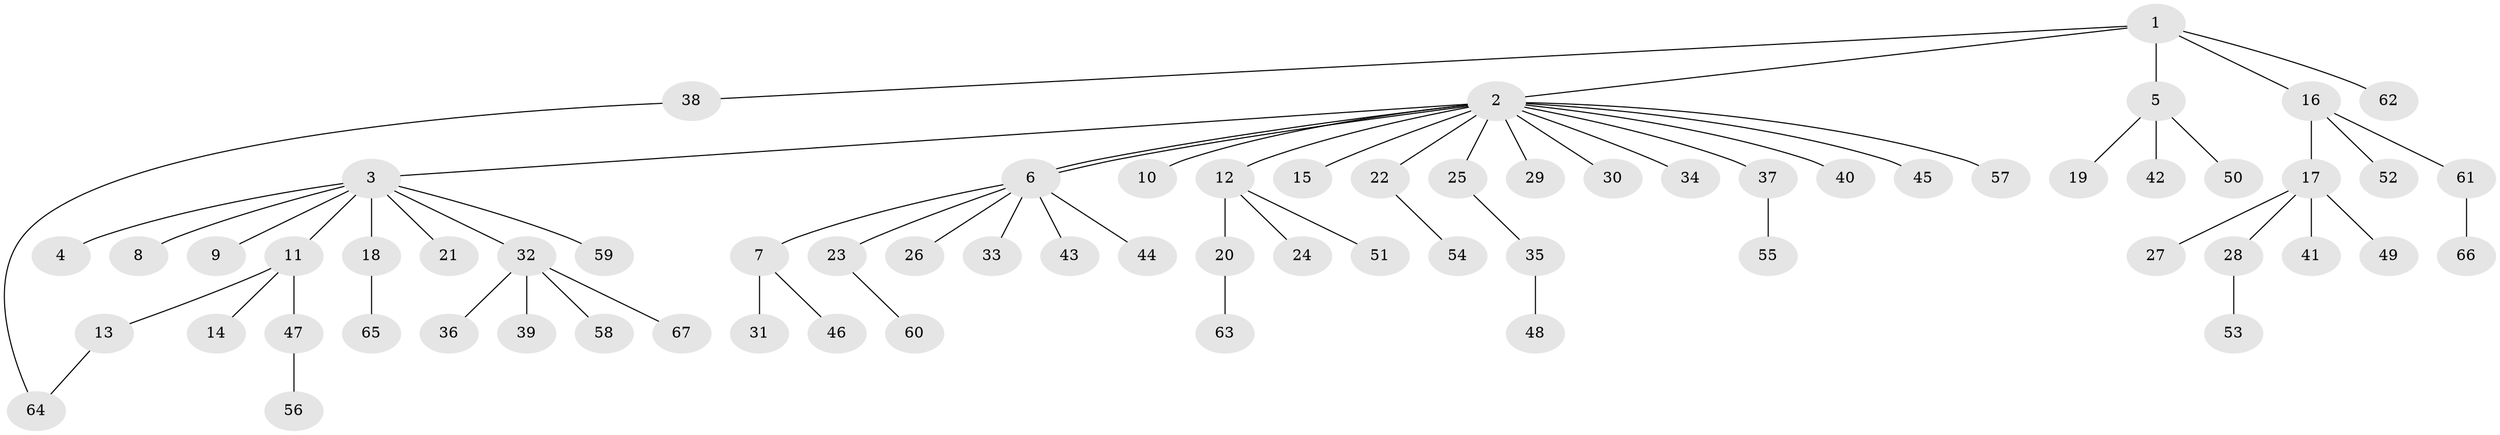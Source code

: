 // coarse degree distribution, {1: 0.7058823529411765, 13: 0.029411764705882353, 3: 0.08823529411764706, 2: 0.08823529411764706, 7: 0.029411764705882353, 5: 0.029411764705882353, 4: 0.029411764705882353}
// Generated by graph-tools (version 1.1) at 2025/36/03/04/25 23:36:44]
// undirected, 67 vertices, 68 edges
graph export_dot {
  node [color=gray90,style=filled];
  1;
  2;
  3;
  4;
  5;
  6;
  7;
  8;
  9;
  10;
  11;
  12;
  13;
  14;
  15;
  16;
  17;
  18;
  19;
  20;
  21;
  22;
  23;
  24;
  25;
  26;
  27;
  28;
  29;
  30;
  31;
  32;
  33;
  34;
  35;
  36;
  37;
  38;
  39;
  40;
  41;
  42;
  43;
  44;
  45;
  46;
  47;
  48;
  49;
  50;
  51;
  52;
  53;
  54;
  55;
  56;
  57;
  58;
  59;
  60;
  61;
  62;
  63;
  64;
  65;
  66;
  67;
  1 -- 2;
  1 -- 5;
  1 -- 16;
  1 -- 38;
  1 -- 62;
  2 -- 3;
  2 -- 6;
  2 -- 6;
  2 -- 10;
  2 -- 12;
  2 -- 15;
  2 -- 22;
  2 -- 25;
  2 -- 29;
  2 -- 30;
  2 -- 34;
  2 -- 37;
  2 -- 40;
  2 -- 45;
  2 -- 57;
  3 -- 4;
  3 -- 8;
  3 -- 9;
  3 -- 11;
  3 -- 18;
  3 -- 21;
  3 -- 32;
  3 -- 59;
  5 -- 19;
  5 -- 42;
  5 -- 50;
  6 -- 7;
  6 -- 23;
  6 -- 26;
  6 -- 33;
  6 -- 43;
  6 -- 44;
  7 -- 31;
  7 -- 46;
  11 -- 13;
  11 -- 14;
  11 -- 47;
  12 -- 20;
  12 -- 24;
  12 -- 51;
  13 -- 64;
  16 -- 17;
  16 -- 52;
  16 -- 61;
  17 -- 27;
  17 -- 28;
  17 -- 41;
  17 -- 49;
  18 -- 65;
  20 -- 63;
  22 -- 54;
  23 -- 60;
  25 -- 35;
  28 -- 53;
  32 -- 36;
  32 -- 39;
  32 -- 58;
  32 -- 67;
  35 -- 48;
  37 -- 55;
  38 -- 64;
  47 -- 56;
  61 -- 66;
}
